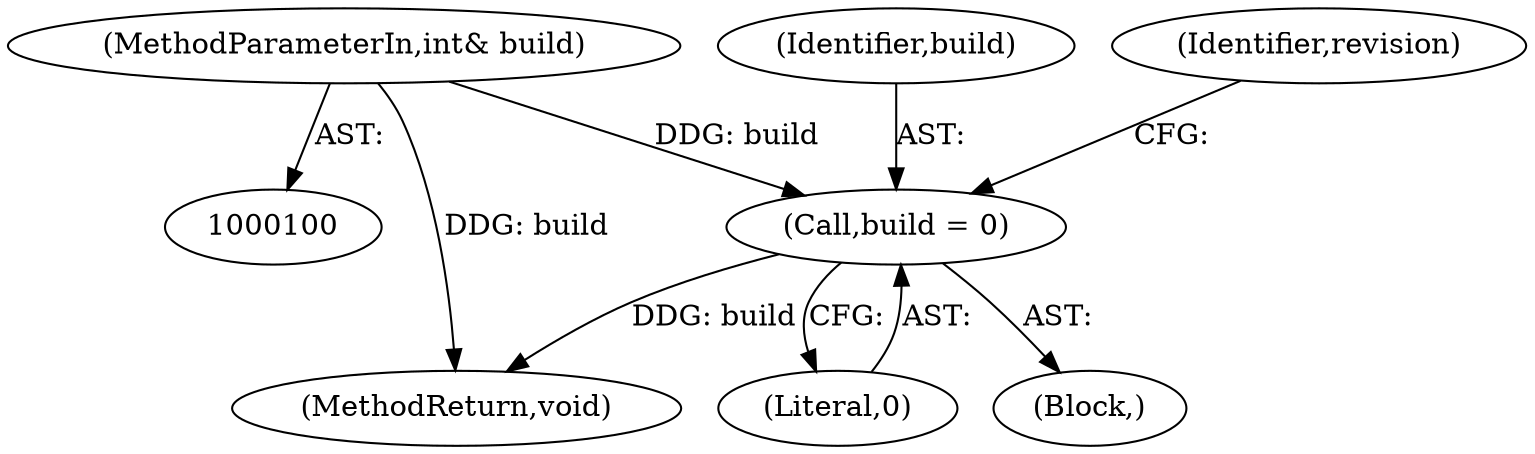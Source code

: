 digraph "1_Android_04839626ed859623901ebd3a5fd483982186b59d_141@del" {
"1000112" [label="(Call,build = 0)"];
"1000103" [label="(MethodParameterIn,int& build)"];
"1000105" [label="(Block,)"];
"1000118" [label="(MethodReturn,void)"];
"1000114" [label="(Literal,0)"];
"1000103" [label="(MethodParameterIn,int& build)"];
"1000113" [label="(Identifier,build)"];
"1000112" [label="(Call,build = 0)"];
"1000116" [label="(Identifier,revision)"];
"1000112" -> "1000105"  [label="AST: "];
"1000112" -> "1000114"  [label="CFG: "];
"1000113" -> "1000112"  [label="AST: "];
"1000114" -> "1000112"  [label="AST: "];
"1000116" -> "1000112"  [label="CFG: "];
"1000112" -> "1000118"  [label="DDG: build"];
"1000103" -> "1000112"  [label="DDG: build"];
"1000103" -> "1000100"  [label="AST: "];
"1000103" -> "1000118"  [label="DDG: build"];
}
